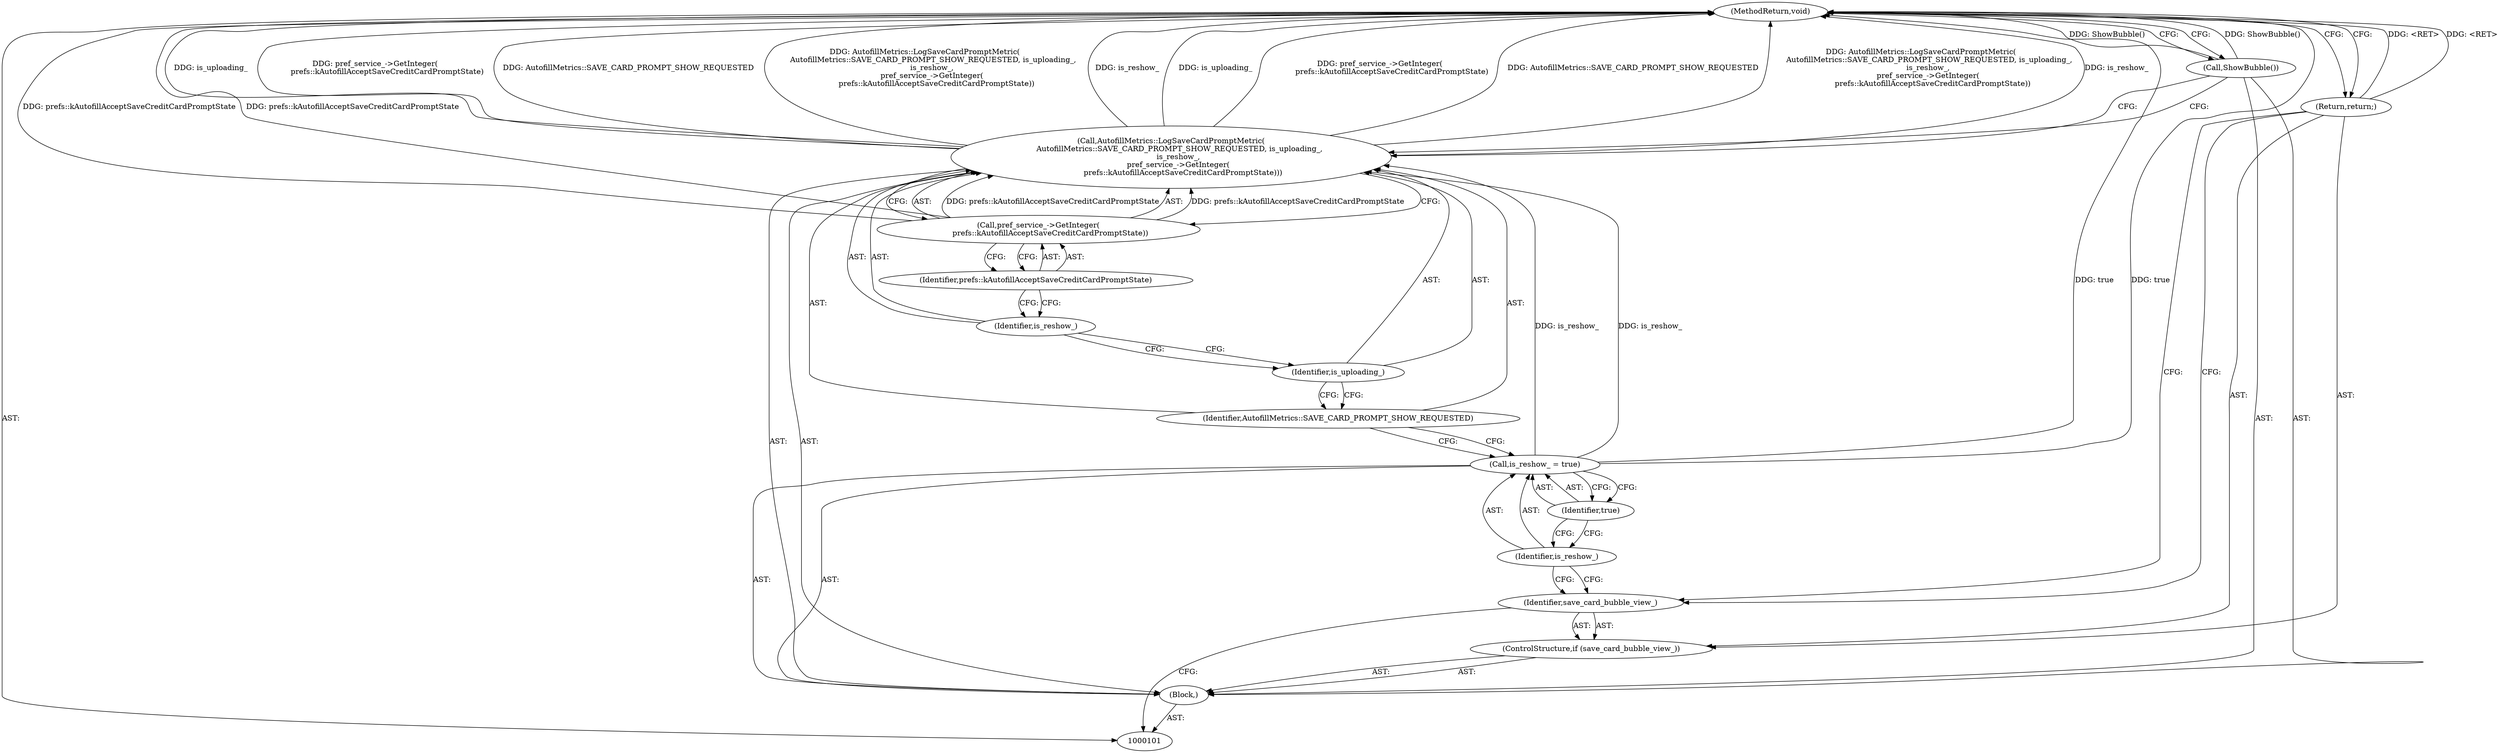 digraph "0_Chrome_8b457840e3512ef8c2af8d966a3edce5c653a835" {
"1000116" [label="(MethodReturn,void)"];
"1000102" [label="(Block,)"];
"1000113" [label="(Call,pref_service_->GetInteger(\n          prefs::kAutofillAcceptSaveCreditCardPromptState))"];
"1000114" [label="(Identifier,prefs::kAutofillAcceptSaveCreditCardPromptState)"];
"1000115" [label="(Call,ShowBubble())"];
"1000103" [label="(ControlStructure,if (save_card_bubble_view_))"];
"1000104" [label="(Identifier,save_card_bubble_view_)"];
"1000105" [label="(Return,return;)"];
"1000108" [label="(Identifier,true)"];
"1000106" [label="(Call,is_reshow_ = true)"];
"1000107" [label="(Identifier,is_reshow_)"];
"1000109" [label="(Call,AutofillMetrics::LogSaveCardPromptMetric(\n       AutofillMetrics::SAVE_CARD_PROMPT_SHOW_REQUESTED, is_uploading_,\n      is_reshow_,\n      pref_service_->GetInteger(\n          prefs::kAutofillAcceptSaveCreditCardPromptState)))"];
"1000111" [label="(Identifier,is_uploading_)"];
"1000110" [label="(Identifier,AutofillMetrics::SAVE_CARD_PROMPT_SHOW_REQUESTED)"];
"1000112" [label="(Identifier,is_reshow_)"];
"1000116" -> "1000101"  [label="AST: "];
"1000116" -> "1000105"  [label="CFG: "];
"1000116" -> "1000115"  [label="CFG: "];
"1000106" -> "1000116"  [label="DDG: true"];
"1000113" -> "1000116"  [label="DDG: prefs::kAutofillAcceptSaveCreditCardPromptState"];
"1000115" -> "1000116"  [label="DDG: ShowBubble()"];
"1000109" -> "1000116"  [label="DDG: is_reshow_"];
"1000109" -> "1000116"  [label="DDG: is_uploading_"];
"1000109" -> "1000116"  [label="DDG: pref_service_->GetInteger(\n          prefs::kAutofillAcceptSaveCreditCardPromptState)"];
"1000109" -> "1000116"  [label="DDG: AutofillMetrics::SAVE_CARD_PROMPT_SHOW_REQUESTED"];
"1000109" -> "1000116"  [label="DDG: AutofillMetrics::LogSaveCardPromptMetric(\n       AutofillMetrics::SAVE_CARD_PROMPT_SHOW_REQUESTED, is_uploading_,\n      is_reshow_,\n      pref_service_->GetInteger(\n          prefs::kAutofillAcceptSaveCreditCardPromptState))"];
"1000105" -> "1000116"  [label="DDG: <RET>"];
"1000102" -> "1000101"  [label="AST: "];
"1000103" -> "1000102"  [label="AST: "];
"1000106" -> "1000102"  [label="AST: "];
"1000109" -> "1000102"  [label="AST: "];
"1000115" -> "1000102"  [label="AST: "];
"1000113" -> "1000109"  [label="AST: "];
"1000113" -> "1000114"  [label="CFG: "];
"1000114" -> "1000113"  [label="AST: "];
"1000109" -> "1000113"  [label="CFG: "];
"1000113" -> "1000116"  [label="DDG: prefs::kAutofillAcceptSaveCreditCardPromptState"];
"1000113" -> "1000109"  [label="DDG: prefs::kAutofillAcceptSaveCreditCardPromptState"];
"1000114" -> "1000113"  [label="AST: "];
"1000114" -> "1000112"  [label="CFG: "];
"1000113" -> "1000114"  [label="CFG: "];
"1000115" -> "1000102"  [label="AST: "];
"1000115" -> "1000109"  [label="CFG: "];
"1000116" -> "1000115"  [label="CFG: "];
"1000115" -> "1000116"  [label="DDG: ShowBubble()"];
"1000103" -> "1000102"  [label="AST: "];
"1000104" -> "1000103"  [label="AST: "];
"1000105" -> "1000103"  [label="AST: "];
"1000104" -> "1000103"  [label="AST: "];
"1000104" -> "1000101"  [label="CFG: "];
"1000105" -> "1000104"  [label="CFG: "];
"1000107" -> "1000104"  [label="CFG: "];
"1000105" -> "1000103"  [label="AST: "];
"1000105" -> "1000104"  [label="CFG: "];
"1000116" -> "1000105"  [label="CFG: "];
"1000105" -> "1000116"  [label="DDG: <RET>"];
"1000108" -> "1000106"  [label="AST: "];
"1000108" -> "1000107"  [label="CFG: "];
"1000106" -> "1000108"  [label="CFG: "];
"1000106" -> "1000102"  [label="AST: "];
"1000106" -> "1000108"  [label="CFG: "];
"1000107" -> "1000106"  [label="AST: "];
"1000108" -> "1000106"  [label="AST: "];
"1000110" -> "1000106"  [label="CFG: "];
"1000106" -> "1000116"  [label="DDG: true"];
"1000106" -> "1000109"  [label="DDG: is_reshow_"];
"1000107" -> "1000106"  [label="AST: "];
"1000107" -> "1000104"  [label="CFG: "];
"1000108" -> "1000107"  [label="CFG: "];
"1000109" -> "1000102"  [label="AST: "];
"1000109" -> "1000113"  [label="CFG: "];
"1000110" -> "1000109"  [label="AST: "];
"1000111" -> "1000109"  [label="AST: "];
"1000112" -> "1000109"  [label="AST: "];
"1000113" -> "1000109"  [label="AST: "];
"1000115" -> "1000109"  [label="CFG: "];
"1000109" -> "1000116"  [label="DDG: is_reshow_"];
"1000109" -> "1000116"  [label="DDG: is_uploading_"];
"1000109" -> "1000116"  [label="DDG: pref_service_->GetInteger(\n          prefs::kAutofillAcceptSaveCreditCardPromptState)"];
"1000109" -> "1000116"  [label="DDG: AutofillMetrics::SAVE_CARD_PROMPT_SHOW_REQUESTED"];
"1000109" -> "1000116"  [label="DDG: AutofillMetrics::LogSaveCardPromptMetric(\n       AutofillMetrics::SAVE_CARD_PROMPT_SHOW_REQUESTED, is_uploading_,\n      is_reshow_,\n      pref_service_->GetInteger(\n          prefs::kAutofillAcceptSaveCreditCardPromptState))"];
"1000106" -> "1000109"  [label="DDG: is_reshow_"];
"1000113" -> "1000109"  [label="DDG: prefs::kAutofillAcceptSaveCreditCardPromptState"];
"1000111" -> "1000109"  [label="AST: "];
"1000111" -> "1000110"  [label="CFG: "];
"1000112" -> "1000111"  [label="CFG: "];
"1000110" -> "1000109"  [label="AST: "];
"1000110" -> "1000106"  [label="CFG: "];
"1000111" -> "1000110"  [label="CFG: "];
"1000112" -> "1000109"  [label="AST: "];
"1000112" -> "1000111"  [label="CFG: "];
"1000114" -> "1000112"  [label="CFG: "];
}
